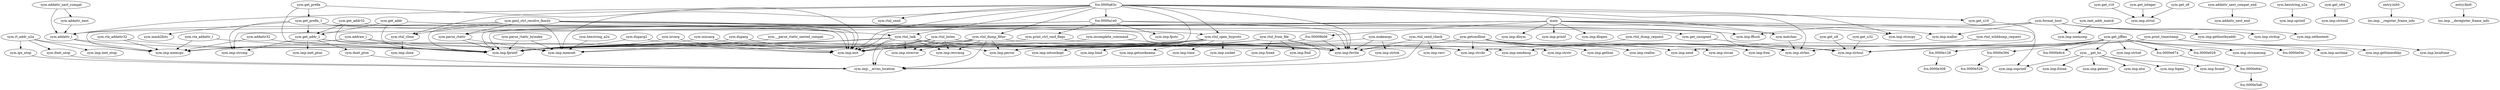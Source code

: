 digraph code {
  "0x00009b48" [label="main"];
  "0x00009b48" -> "0x0000cc10";
  "0x0000cc10" [label="sym.matches"];
  "0x00009b48" -> "0x00009b08";
  "0x00009b08" [label="fcn.00009b08"];
  "0x00009b48" -> "0x000098ec";
  "0x000098ec" [label="sym.imp.strcmp"];
  "0x00009b48" -> "0x00009718";
  "0x00009718" [label="sym.imp.snprintf"];
  "0x00009b48" -> "0x00009814";
  "0x00009814" [label="sym.imp.dlopen"];
  "0x00009b48" -> "0x00009874";
  "0x00009874" [label="sym.imp.dlsym"];
  "0x00009b48" -> "0x00009754";
  "0x00009754" [label="sym.imp.malloc"];
  "0x00009b48" -> "0x00009820";
  "0x00009820" [label="sym.imp.strncpy"];
  "0x00009b48" -> "0x000097c0";
  "0x000097c0" [label="sym.imp.fprintf"];
  "0x00009b48" -> "0x00009928";
  "0x00009928" [label="sym.imp.exit"];
  "0x00009b48" -> "0x000096dc";
  "0x000096dc" [label="sym.imp.printf"];
  "0x0000ca6c" [label="sym.get_addr32"];
  "0x0000ca6c" -> "0x0000c5cc";
  "0x0000c5cc" [label="sym.get_addr_1"];
  "0x0000ca6c" -> "0x000097c0";
  "0x000097c0" [label="sym.imp.fprintf"];
  "0x0000ca6c" -> "0x00009928";
  "0x00009928" [label="sym.imp.exit"];
  "0x0000c5cc" [label="sym.get_addr_1"];
  "0x0000c5cc" -> "0x000098ec";
  "0x000098ec" [label="sym.imp.strcmp"];
  "0x0000c5cc" -> "0x00009964";
  "0x00009964" [label="sym.imp.strchr"];
  "0x0000c5cc" -> "0x0000970c";
  "0x0000970c" [label="sym.imp.inet_pton"];
  "0x0000c5cc" -> "0x0000db4c";
  "0x0000db4c" [label="sym.dnet_pton"];
  "0x0000c5cc" -> "0x00009760";
  "0x00009760" [label="sym.imp.strtoul"];
  "0x0000cbd0" [label="sym.duparg2"];
  "0x0000cbd0" -> "0x000097c0";
  "0x000097c0" [label="sym.imp.fprintf"];
  "0x0000cbd0" -> "0x00009928";
  "0x00009928" [label="sym.imp.exit"];
  "0x0000bff0" [label="sym.parse_rtattr"];
  "0x0000bff0" -> "0x000098bc";
  "0x000098bc" [label="sym.imp.memset"];
  "0x0000bff0" -> "0x000097c0";
  "0x000097c0" [label="sym.imp.fprintf"];
  "0x0000ba28" [label="sym.rtnl_from_file"];
  "0x0000ba28" -> "0x0000985c";
  "0x0000985c" [label="sym.imp.fread"];
  "0x0000ba28" -> "0x0000991c";
  "0x0000991c" [label="sym.imp.__errno_location"];
  "0x0000ba28" -> "0x00009748";
  "0x00009748" [label="sym.imp.perror"];
  "0x0000ba28" -> "0x000098c8";
  "0x000098c8" [label="sym.imp.ftell"];
  "0x0000ba28" -> "0x000097c0";
  "0x000097c0" [label="sym.imp.fprintf"];
  "0x0000ba28" -> "0x00009910";
  "0x00009910" [label="sym.imp.fwrite"];
  "0x0000c390" [label="sym.get_u32"];
  "0x0000c390" -> "0x00009760";
  "0x00009760" [label="sym.imp.strtoul"];
  "0x0000d6ac" [label="sym.print_timestamp"];
  "0x0000d6ac" -> "0x00009898";
  "0x00009898" [label="sym.imp.gettimeofday"];
  "0x0000d6ac" -> "0x000098b0";
  "0x000098b0" [label="sym.imp.localtime"];
  "0x0000d6ac" -> "0x000096c4";
  "0x000096c4" [label="sym.imp.asctime"];
  "0x0000d6ac" -> "0x00009958";
  "0x00009958" [label="sym.imp.strlen"];
  "0x0000d6ac" -> "0x000097c0";
  "0x000097c0" [label="sym.imp.fprintf"];
  "0x0000afb8" [label="sym.rtnl_dump_filter"];
  "0x0000afb8" -> "0x00009970";
  "0x00009970" [label="sym.imp.recvmsg"];
  "0x0000afb8" -> "0x000097c0";
  "0x000097c0" [label="sym.imp.fprintf"];
  "0x0000afb8" -> "0x00009928";
  "0x00009928" [label="sym.imp.exit"];
  "0x0000afb8" -> "0x0000991c";
  "0x0000991c" [label="sym.imp.__errno_location"];
  "0x0000afb8" -> "0x00009700";
  "0x00009700" [label="sym.imp.strerror"];
  "0x0000afb8" -> "0x00009910";
  "0x00009910" [label="sym.imp.fwrite"];
  "0x0000afb8" -> "0x00009748";
  "0x00009748" [label="sym.imp.perror"];
  "0x0000c4d8" [label="sym.get_s16"];
  "0x0000c4d8" -> "0x000097a8";
  "0x000097a8" [label="sym.imp.strtol"];
  "0x0000c0bc" [label="sym.parse_rtattr_byindex"];
  "0x0000c0bc" -> "0x000098bc";
  "0x000098bc" [label="sym.imp.memset"];
  "0x0000c0bc" -> "0x000097c0";
  "0x000097c0" [label="sym.imp.fprintf"];
  "0x0000d98c" [label="sym.dnet_ntop"];
  "0x0000d98c" -> "0x0000991c";
  "0x0000991c" [label="sym.imp.__errno_location"];
  "0x0000c468" [label="sym.get_u8"];
  "0x0000c468" -> "0x00009760";
  "0x00009760" [label="sym.imp.strtoul"];
  "0x0000d8cc" [label="sym.makeargs"];
  "0x0000d8cc" -> "0x00009844";
  "0x00009844" [label="sym.imp.strtok"];
  "0x0000d8cc" -> "0x00009910";
  "0x00009910" [label="sym.imp.fwrite"];
  "0x0000d8cc" -> "0x00009928";
  "0x00009928" [label="sym.imp.exit"];
  "0x0000ccc0" [label="sym.__get_hz"];
  "0x0000ccc0" -> "0x00009724";
  "0x00009724" [label="sym.imp.getenv"];
  "0x0000ccc0" -> "0x00009940";
  "0x00009940" [label="sym.imp.atoi"];
  "0x0000ccc0" -> "0x00009718";
  "0x00009718" [label="sym.imp.snprintf"];
  "0x0000ccc0" -> "0x000098a4";
  "0x000098a4" [label="sym.imp.fopen"];
  "0x0000ccc0" -> "0x00009730";
  "0x00009730" [label="sym.imp.fscanf"];
  "0x0000ccc0" -> "0x000098d4";
  "0x000098d4" [label="sym.imp.fclose"];
  "0x0000c204" [label="sym.get_integer"];
  "0x0000c204" -> "0x000097a8";
  "0x000097a8" [label="sym.imp.strtol"];
  "0x0000bbd4" [label="sym.addattr32"];
  "0x0000bbd4" -> "0x0000973c";
  "0x0000973c" [label="sym.imp.memcpy"];
  "0x0000bbd4" -> "0x000097c0";
  "0x000097c0" [label="sym.imp.fprintf"];
  "0x0000db4c" [label="sym.dnet_pton"];
  "0x0000db4c" -> "0x0000991c";
  "0x0000991c" [label="sym.imp.__errno_location"];
  "0x0000c994" [label="sym.get_addr"];
  "0x0000c994" -> "0x0000c5cc";
  "0x0000c5cc" [label="sym.get_addr_1"];
  "0x0000c994" -> "0x000097c0";
  "0x000097c0" [label="sym.imp.fprintf"];
  "0x0000c994" -> "0x00009928";
  "0x00009928" [label="sym.imp.exit"];
  "0x0000be64" [label="sym.addattr_nest_compat_end"];
  "0x0000be64" -> "0x0000bdf8";
  "0x0000bdf8" [label="sym.addattr_nest_end"];
  "0x0000af04" [label="sym.rtnl_dump_request"];
  "0x0000af04" -> "0x00009808";
  "0x00009808" [label="sym.imp.sendmsg"];
  "0x0000d194" [label="sym.rt_addr_n2a"];
  "0x0000d194" -> "0x0000973c";
  "0x0000973c" [label="sym.imp.memcpy"];
  "0x0000d194" -> "0x0000d98c";
  "0x0000d98c" [label="sym.dnet_ntop"];
  "0x0000d194" -> "0x0000dc64";
  "0x0000dc64" [label="sym.ipx_ntop"];
  "0x0000d194" -> "0x00009934";
  "0x00009934" [label="sym.imp.inet_ntop"];
  "0x0000d280" [label="sym.format_host"];
  "0x0000d280" -> "0x00009850";
  "0x00009850" [label="sym.imp.memcmp"];
  "0x0000d280" -> "0x00009754";
  "0x00009754" [label="sym.imp.malloc"];
  "0x0000d280" -> "0x0000973c";
  "0x0000973c" [label="sym.imp.memcpy"];
  "0x0000d280" -> "0x00009784";
  "0x00009784" [label="sym.imp.fflush"];
  "0x0000d280" -> "0x0000976c";
  "0x0000976c" [label="sym.imp.gethostbyaddr"];
  "0x0000d280" -> "0x00009880";
  "0x00009880" [label="sym.imp.strdup"];
  "0x0000d280" -> "0x000096e8";
  "0x000096e8" [label="sym.imp.sethostent"];
  "0x0000d5b0" [label="sym.hexstring_a2n"];
  "0x0000d5b0" -> "0x000098bc";
  "0x000098bc" [label="sym.imp.memset"];
  "0x0000bf44" [label="sym.rta_addattr_l"];
  "0x0000bf44" -> "0x0000973c";
  "0x0000973c" [label="sym.imp.memcpy"];
  "0x0000bf44" -> "0x000097c0";
  "0x000097c0" [label="sym.imp.fprintf"];
  "0x0000c3f4" [label="sym.get_u16"];
  "0x0000c3f4" -> "0x00009760";
  "0x00009760" [label="sym.imp.strtoul"];
  "0x0000ab84" [label="sym.rtnl_close"];
  "0x0000ab84" -> "0x00009988";
  "0x00009988" [label="sym.imp.close"];
  "0x0000ce4c" [label="sym.get_jiffies"];
  "0x0000ce4c" -> "0x00009964";
  "0x00009964" [label="sym.imp.strchr"];
  "0x0000ce4c" -> "0x000097b4";
  "0x000097b4" [label="sym.imp.strtod"];
  "0x0000ce4c" -> "0x0000e674";
  "0x0000e674" [label="fcn.0000e674"];
  "0x0000ce4c" -> "0x00009760";
  "0x00009760" [label="sym.imp.strtoul"];
  "0x0000ce4c" -> "0x0000e028";
  "0x0000e028" [label="fcn.0000e028"];
  "0x0000ce4c" -> "0x0000982c";
  "0x0000982c" [label="sym.imp.strcasecmp"];
  "0x0000ce4c" -> "0x0000e04c";
  "0x0000e04c" [label="fcn.0000e04c"];
  "0x0000ce4c" -> "0x0000e128";
  "0x0000e128" [label="fcn.0000e128"];
  "0x0000ce4c" -> "0x0000e6c4";
  "0x0000e6c4" [label="fcn.0000e6c4"];
  "0x0000ce4c" -> "0x0000ccc0";
  "0x0000ccc0" [label="sym.__get_hz"];
  "0x0000ce4c" -> "0x0000e394";
  "0x0000e394" [label="fcn.0000e394"];
  "0x0000b2d4" [label="sym.rtnl_talk"];
  "0x0000b2d4" -> "0x00009808";
  "0x00009808" [label="sym.imp.sendmsg"];
  "0x0000b2d4" -> "0x000098bc";
  "0x000098bc" [label="sym.imp.memset"];
  "0x0000b2d4" -> "0x00009970";
  "0x00009970" [label="sym.imp.recvmsg"];
  "0x0000b2d4" -> "0x00009910";
  "0x00009910" [label="sym.imp.fwrite"];
  "0x0000b2d4" -> "0x0000991c";
  "0x0000991c" [label="sym.imp.__errno_location"];
  "0x0000b2d4" -> "0x0000973c";
  "0x0000973c" [label="sym.imp.memcpy"];
  "0x0000b2d4" -> "0x00009700";
  "0x00009700" [label="sym.imp.strerror"];
  "0x0000b2d4" -> "0x000097c0";
  "0x000097c0" [label="sym.imp.fprintf"];
  "0x0000b2d4" -> "0x00009928";
  "0x00009928" [label="sym.imp.exit"];
  "0x0000b2d4" -> "0x00009748";
  "0x00009748" [label="sym.imp.perror"];
  "0x0000cb90" [label="sym.duparg"];
  "0x0000cb90" -> "0x000097c0";
  "0x000097c0" [label="sym.imp.fprintf"];
  "0x0000cb90" -> "0x00009928";
  "0x00009928" [label="sym.imp.exit"];
  "0x0000bea4" [label="sym.rta_addattr32"];
  "0x0000bea4" -> "0x0000973c";
  "0x0000973c" [label="sym.imp.memcpy"];
  "0x0000bea4" -> "0x000097c0";
  "0x000097c0" [label="sym.imp.fprintf"];
  "0x0000c7cc" [label="sym.get_prefix_1"];
  "0x0000c7cc" -> "0x000098ec";
  "0x000098ec" [label="sym.imp.strcmp"];
  "0x0000c7cc" -> "0x00009964";
  "0x00009964" [label="sym.imp.strchr"];
  "0x0000c7cc" -> "0x0000c5cc";
  "0x0000c5cc" [label="sym.get_addr_1"];
  "0x0000c7cc" -> "0x0000c29c";
  "0x0000c29c" [label="sym.get_unsigned"];
  "0x0000c7cc" -> "0x0000c268";
  "0x0000c268" [label="sym.mask2bits"];
  "0x0000bdc4" [label="sym.addattr_nest"];
  "0x0000bdc4" -> "0x0000bc74";
  "0x0000bc74" [label="sym.addattr_l"];
  "0x0000bc74" [label="sym.addattr_l"];
  "0x0000bc74" -> "0x0000973c";
  "0x0000973c" [label="sym.imp.memcpy"];
  "0x0000bc74" -> "0x000097c0";
  "0x000097c0" [label="sym.imp.fprintf"];
  "0x0000aba8" [label="sym.rtnl_open_byproto"];
  "0x0000aba8" -> "0x00009778";
  "0x00009778" [label="sym.imp.socket"];
  "0x0000aba8" -> "0x000097f0";
  "0x000097f0" [label="sym.imp.setsockopt"];
  "0x0000aba8" -> "0x000097d8";
  "0x000097d8" [label="sym.imp.bind"];
  "0x0000aba8" -> "0x000099a0";
  "0x000099a0" [label="sym.imp.getsockname"];
  "0x0000aba8" -> "0x000098e0";
  "0x000098e0" [label="sym.imp.time"];
  "0x0000aba8" -> "0x000097c0";
  "0x000097c0" [label="sym.imp.fprintf"];
  "0x0000aba8" -> "0x00009748";
  "0x00009748" [label="sym.imp.perror"];
  "0x0000be18" [label="sym.addattr_nest_compat"];
  "0x0000be18" -> "0x0000bc74";
  "0x0000bc74" [label="sym.addattr_l"];
  "0x0000be18" -> "0x0000bdc4";
  "0x0000bdc4" [label="sym.addattr_nest"];
  "0x0000bd14" [label="sym.addraw_l"];
  "0x0000bd14" -> "0x0000973c";
  "0x0000973c" [label="sym.imp.memcpy"];
  "0x0000bd14" -> "0x000098bc";
  "0x000098bc" [label="sym.imp.memset"];
  "0x0000bd14" -> "0x000097c0";
  "0x000097c0" [label="sym.imp.fprintf"];
  "0x0000c1a0" [label="sym.__parse_rtattr_nested_compat"];
  "0x0000c1a0" -> "0x000098bc";
  "0x000098bc" [label="sym.imp.memset"];
  "0x0000d514" [label="sym.hexstring_n2a"];
  "0x0000d514" -> "0x000098f8";
  "0x000098f8" [label="sym.imp.sprintf"];
  "0x0000c300" [label="sym.get_u64"];
  "0x0000c300" -> "0x0000988c";
  "0x0000988c" [label="sym.imp.strtoull"];
  "0x0000ae14" [label="sym.rtnl_send_check"];
  "0x0000ae14" -> "0x00009790";
  "0x00009790" [label="sym.imp.send"];
  "0x0000ae14" -> "0x000096f4";
  "0x000096f4" [label="sym.imp.recv"];
  "0x0000ae14" -> "0x0000991c";
  "0x0000991c" [label="sym.imp.__errno_location"];
  "0x0000ae14" -> "0x00009910";
  "0x00009910" [label="sym.imp.fwrite"];
  "0x0000dc64" [label="sym.ipx_ntop"];
  "0x0000dc64" -> "0x0000991c";
  "0x0000991c" [label="sym.imp.__errno_location"];
  "0x00009eac" [label="sym.genl_ctrl_resolve_family"];
  "0x00009eac" -> "0x000098bc";
  "0x000098bc" [label="sym.imp.memset"];
  "0x00009eac" -> "0x0000aba8";
  "0x0000aba8" [label="sym.rtnl_open_byproto"];
  "0x00009eac" -> "0x00009958";
  "0x00009958" [label="sym.imp.strlen"];
  "0x00009eac" -> "0x0000bc74";
  "0x0000bc74" [label="sym.addattr_l"];
  "0x00009eac" -> "0x0000b2d4";
  "0x0000b2d4" [label="sym.rtnl_talk"];
  "0x00009eac" -> "0x000097c0";
  "0x000097c0" [label="sym.imp.fprintf"];
  "0x00009eac" -> "0x0000ab84";
  "0x0000ab84" [label="sym.rtnl_close"];
  "0x00009eac" -> "0x0000bff0";
  "0x0000bff0" [label="sym.parse_rtattr"];
  "0x00009eac" -> "0x00009910";
  "0x00009910" [label="sym.imp.fwrite"];
  "0x00009eac" -> "0x00009928";
  "0x00009928" [label="sym.imp.exit"];
  "0x0000cb50" [label="sym.invarg"];
  "0x0000cb50" -> "0x000097c0";
  "0x000097c0" [label="sym.imp.fprintf"];
  "0x0000cb50" -> "0x00009928";
  "0x00009928" [label="sym.imp.exit"];
  "0x0000a0d0" [label="sym.print_ctrl_cmd_flags"];
  "0x0000a0d0" -> "0x000097c0";
  "0x000097c0" [label="sym.imp.fprintf"];
  "0x0000a0d0" -> "0x00009910";
  "0x00009910" [label="sym.imp.fwrite"];
  "0x0000ada8" [label="sym.rtnl_wilddump_request"];
  "0x0000ada8" -> "0x00009790";
  "0x00009790" [label="sym.imp.send"];
  "0x0000cc10" [label="sym.matches"];
  "0x0000cc10" -> "0x00009958";
  "0x00009958" [label="sym.imp.strlen"];
  "0x0000cad4" [label="sym.incomplete_command"];
  "0x0000cad4" -> "0x00009910";
  "0x00009910" [label="sym.imp.fwrite"];
  "0x0000cad4" -> "0x00009928";
  "0x00009928" [label="sym.imp.exit"];
  "0x0000c29c" [label="sym.get_unsigned"];
  "0x0000c29c" -> "0x00009760";
  "0x00009760" [label="sym.imp.strtoul"];
  "0x0000d720" [label="sym.getcmdline"];
  "0x0000d720" -> "0x0000994c";
  "0x0000994c" [label="sym.imp.getline"];
  "0x0000d720" -> "0x00009964";
  "0x00009964" [label="sym.imp.strchr"];
  "0x0000d720" -> "0x00009958";
  "0x00009958" [label="sym.imp.strlen"];
  "0x0000d720" -> "0x00009838";
  "0x00009838" [label="sym.imp.realloc"];
  "0x0000d720" -> "0x000097cc";
  "0x000097cc" [label="sym.imp.strcat"];
  "0x0000d720" -> "0x00009994";
  "0x00009994" [label="sym.imp.free"];
  "0x0000d720" -> "0x000097fc";
  "0x000097fc" [label="sym.imp.strstr"];
  "0x0000d720" -> "0x00009910";
  "0x00009910" [label="sym.imp.fwrite"];
  "0x0000c554" [label="sym.get_s8"];
  "0x0000c554" -> "0x000097a8";
  "0x000097a8" [label="sym.imp.strtol"];
  "0x0000cc50" [label="sym.inet_addr_match"];
  "0x0000cc50" -> "0x00009850";
  "0x00009850" [label="sym.imp.memcmp"];
  "0x0000b770" [label="sym.rtnl_listen"];
  "0x0000b770" -> "0x00009970";
  "0x00009970" [label="sym.imp.recvmsg"];
  "0x0000b770" -> "0x0000991c";
  "0x0000991c" [label="sym.imp.__errno_location"];
  "0x0000b770" -> "0x00009700";
  "0x00009700" [label="sym.imp.strerror"];
  "0x0000b770" -> "0x000097c0";
  "0x000097c0" [label="sym.imp.fprintf"];
  "0x0000b770" -> "0x00009910";
  "0x00009910" [label="sym.imp.fwrite"];
  "0x0000b770" -> "0x00009928";
  "0x00009928" [label="sym.imp.exit"];
  "0x0000ca00" [label="sym.get_prefix"];
  "0x0000ca00" -> "0x0000c7cc";
  "0x0000c7cc" [label="sym.get_prefix_1"];
  "0x0000ca00" -> "0x000097c0";
  "0x000097c0" [label="sym.imp.fprintf"];
  "0x0000ca00" -> "0x00009928";
  "0x00009928" [label="sym.imp.exit"];
  "0x0000cb14" [label="sym.missarg"];
  "0x0000cb14" -> "0x000097c0";
  "0x000097c0" [label="sym.imp.fprintf"];
  "0x0000cb14" -> "0x00009928";
  "0x00009928" [label="sym.imp.exit"];
  "0x00009a2c" [label="entry.init0"];
  "0x00009a2c" -> "0x0000997c";
  "0x0000997c" [label="loc.imp.__register_frame_info"];
  "0x000099e8" [label="entry.fini0"];
  "0x000099e8" -> "0x000097e4";
  "0x000097e4" [label="loc.imp.__deregister_frame_info"];
  "0x00009b08" [label="fcn.00009b08"];
  "0x00009b08" -> "0x00009910";
  "0x00009910" [label="sym.imp.fwrite"];
  "0x00009b08" -> "0x00009928";
  "0x00009928" [label="sym.imp.exit"];
  "0x0000a1e0" [label="fcn.0000a1e0"];
  "0x0000a1e0" -> "0x0000bff0";
  "0x0000bff0" [label="sym.parse_rtattr"];
  "0x0000a1e0" -> "0x000097c0";
  "0x000097c0" [label="sym.imp.fprintf"];
  "0x0000a1e0" -> "0x00009904";
  "0x00009904" [label="sym.imp.fputc"];
  "0x0000a1e0" -> "0x00009910";
  "0x00009910" [label="sym.imp.fwrite"];
  "0x0000a1e0" -> "0x0000a0d0";
  "0x0000a0d0" [label="sym.print_ctrl_cmd_flags"];
  "0x0000a1e0" -> "0x00009784";
  "0x00009784" [label="sym.imp.fflush"];
  "0x0000a63c" [label="fcn.0000a63c"];
  "0x0000a63c" -> "0x000098bc";
  "0x000098bc" [label="sym.imp.memset"];
  "0x0000a63c" -> "0x0000aba8";
  "0x0000aba8" [label="sym.rtnl_open_byproto"];
  "0x0000a63c" -> "0x0000ab84";
  "0x0000ab84" [label="sym.rtnl_close"];
  "0x0000a63c" -> "0x0000ae08";
  "0x0000ae08" [label="sym.rtnl_send"];
  "0x0000a63c" -> "0x0000afb8";
  "0x0000afb8" [label="sym.rtnl_dump_filter"];
  "0x0000a63c" -> "0x0000cc10";
  "0x0000cc10" [label="sym.matches"];
  "0x0000a63c" -> "0x00009820";
  "0x00009820" [label="sym.imp.strncpy"];
  "0x0000a63c" -> "0x00009958";
  "0x00009958" [label="sym.imp.strlen"];
  "0x0000a63c" -> "0x0000bc74";
  "0x0000bc74" [label="sym.addattr_l"];
  "0x0000a63c" -> "0x0000b2d4";
  "0x0000b2d4" [label="sym.rtnl_talk"];
  "0x0000a63c" -> "0x0000a1e0";
  "0x0000a1e0" [label="fcn.0000a1e0"];
  "0x0000a63c" -> "0x00009910";
  "0x00009910" [label="sym.imp.fwrite"];
  "0x0000a63c" -> "0x0000c3f4";
  "0x0000c3f4" [label="sym.get_u16"];
  "0x0000a63c" -> "0x00009748";
  "0x00009748" [label="sym.imp.perror"];
  "0x0000a63c" -> "0x00009928";
  "0x00009928" [label="sym.imp.exit"];
  "0x0000e674" [label="fcn.0000e674"];
  "0x0000e674" -> "0x0000e64c";
  "0x0000e64c" [label="fcn.0000e64c"];
  "0x0000e64c" [label="fcn.0000e64c"];
  "0x0000e64c" -> "0x0000e5a8";
  "0x0000e5a8" [label="fcn.0000e5a8"];
  "0x0000e128" [label="fcn.0000e128"];
  "0x0000e128" -> "0x0000e308";
  "0x0000e308" [label="fcn.0000e308"];
  "0x0000e394" [label="fcn.0000e394"];
  "0x0000e394" -> "0x0000e528";
  "0x0000e528" [label="fcn.0000e528"];
}